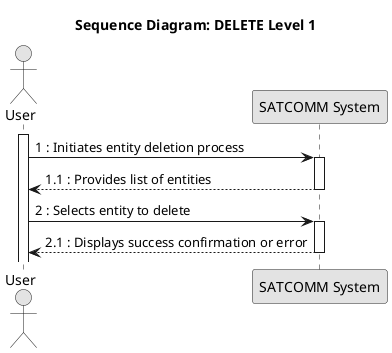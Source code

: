 @startuml delete1
skinparam Monochrome true
skinparam PackageStyle rectangle
skinparam Shadowing false

title Sequence Diagram: DELETE Level 1

actor "User" as User
participant "SATCOMM System" as System

activate User
User -> System : 1 : Initiates entity deletion process
activate System
System --> User : 1.1 : Provides list of entities
deactivate System
User -> System : 2 : Selects entity to delete
activate System
System --> User : 2.1 : Displays success confirmation or error
deactivate System

@enduml